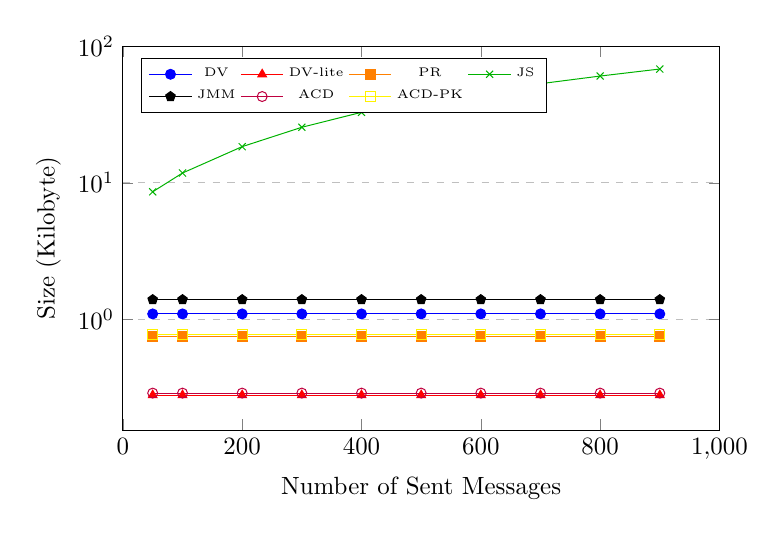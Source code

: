 \begin{tikzpicture}[scale=0.9]
\begin{axis}[
  ymode=log,
  legend style={font=\tiny, legend columns=4},
  scaled ticks=false,
  xlabel={Number of Sent Messages},
  ylabel={Size (Kilobyte)},
  xmin=0, xmax=1000,
  ymax=100,
  xtick={0,200,400,600,800,1000},
  ytick={0.001,0.01,0.1,1,10,100},
  %ytick={0,20,40,60,80,100,120,140,160,180,200},
  legend pos=north west,
  ymajorgrids=true,
  xminorticks=false,
  yminorticks=false,
  grid style=dashed,
  height=7cm,
  width=10cm,
]
 
\addplot[color=blue,mark=*]
   coordinates {
  (50,1.1)(100,1.1)(200,1.1)(300,1.1)(400,1.1)(500,1.1)(600,1.1)
  (700,1.1)(800,1.1)(900,1.1)
  };

\addplot[color=red,mark=triangle*]
  coordinates {
  (50,0.28)(100,0.28)(200,0.28)(300,0.28)(400,0.28)(500,0.28)
  (600,0.28)(700,0.28)(800,0.28)(900,0.28)
  };

\addplot[color=orange,mark=square*]
  coordinates {
  (50,0.75)(100,0.75)(200,0.75)(300,0.75)(400,0.75)(500,0.75)
  (600,0.75)(700,0.75)(800,0.75)(900,0.75)
  };

\addplot[color=black!30!green,mark=x]
  coordinates {
  (50,8.6)(100,11.8)(200,18.4)(300,25.5)(400,32.8)(500,39.9)
  (600,46.3)(700,53.1)(800,60.4)(900,68.0)
  };

\addplot[color=black,mark=pentagon*]
  coordinates {
  (50,1.4)(100,1.4)(200,1.4)(300,1.4)(400,1.4)(500,1.4)
  (600,1.4)(700,1.4)(800,1.4)(900,1.4)
  };

\addplot[color=purple,mark=o]
  coordinates {
  (50,0.29)(100,0.29)(200,0.29)(300,0.29)(400,0.29)(500,0.29)
  (600,0.29)(700,0.29)(800,0.29)(900,0.29)
  };

\addplot[color=yellow,mark=square]
  coordinates {
  (50,0.78)(100,0.78)(200,0.78)(300,0.78)(400,0.78)(500,0.78)
  (600,0.78)(700,0.78)(800,0.78)(900,0.78)
  };

  \legend{DV,DV-lite,PR,JS,JMM,ACD,ACD-PK}
 
\end{axis}
\end{tikzpicture}